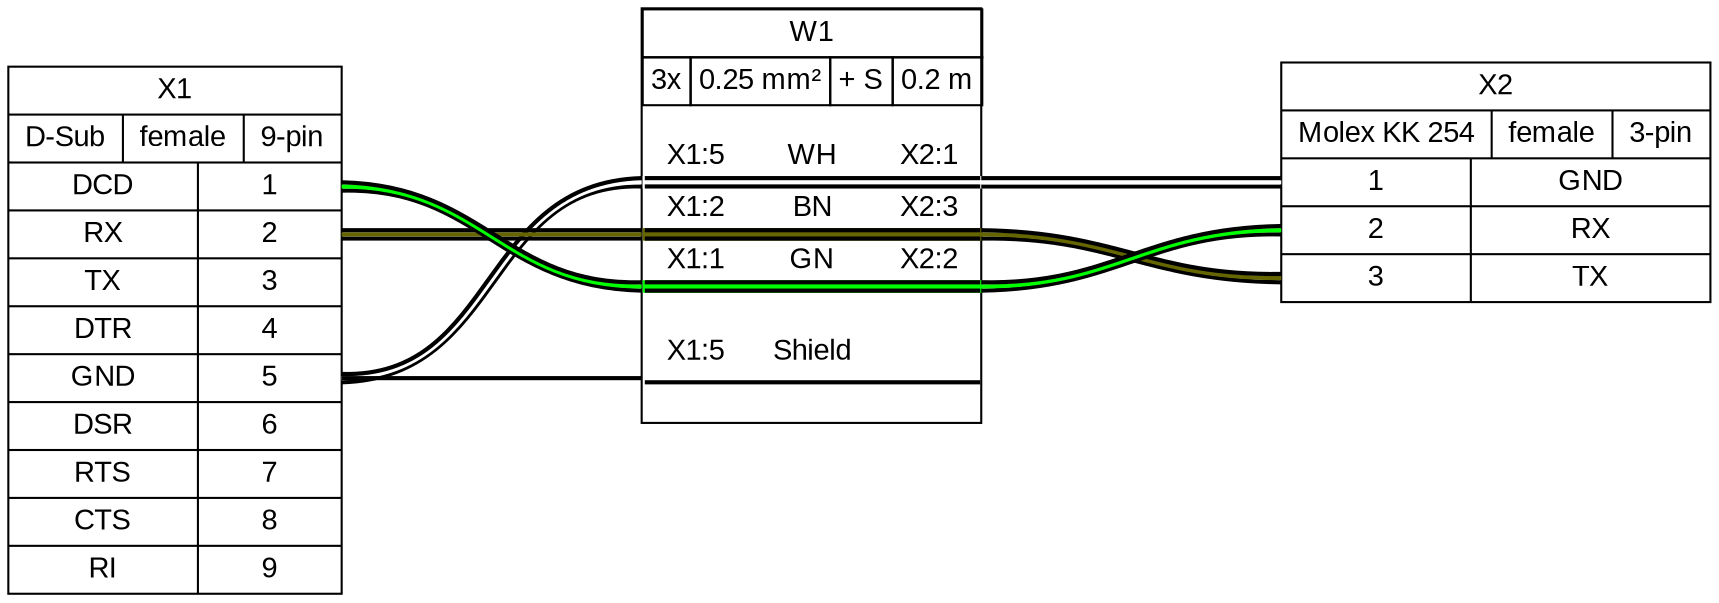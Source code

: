 graph {
// Graph generated by WireViz
// https://github.com/formatc1702/WireViz
	graph [bgcolor=white fontname=arial nodesep=0.33 rankdir=LR ranksep=2]
	node [fillcolor=white fontname=arial shape=record style=filled]
	edge [fontname=arial style=bold]
	X1 [label="X1|{D-Sub|female|9-pin}|{{DCD|RX|TX|DTR|GND|DSR|RTS|CTS|RI}|{<p1r>1|<p2r>2|<p3r>3|<p4r>4|<p5r>5|<p6r>6|<p7r>7|<p8r>8|<p9r>9}}"]
	X2 [label="X2|{Molex KK 254|female|3-pin}|{{<p1l>1|<p2l>2|<p3l>3}|{GND|RX|TX}}"]
	edge [color="#000000:#ffffff:#000000"]
	X1:p5r:e -- W1:w1:w
	W1:w1:e -- X2:p1l:w
	edge [color="#000000:#666600:#000000"]
	X1:p2r:e -- W1:w2:w
	W1:w2:e -- X2:p3l:w
	edge [color="#000000:#00ff00:#000000"]
	X1:p1r:e -- W1:w3:w
	W1:w3:e -- X2:p2l:w
	edge [color="#000000"]
	X1:p5r:e -- W1:ws:w
	W1 [label=<<table border="0" cellspacing="0" cellpadding="0"><tr><td><table border="0" cellspacing="0" cellpadding="3" cellborder="1"><tr><td colspan="4">W1</td></tr><tr><td>3x</td><td>0.25 mm²</td><td>+ S</td><td>0.2 m</td></tr></table></td></tr><tr><td>&nbsp;</td></tr><tr><td><table border="0" cellspacing="0" cellborder="0"><tr><td>X1:5</td><td>WH</td><td>X2:1</td></tr><tr><td colspan="3" cellpadding="0" height="6" bgcolor="#ffffff" border="2" sides="tb" port="w1"></td></tr><tr><td>X1:2</td><td>BN</td><td>X2:3</td></tr><tr><td colspan="3" cellpadding="0" height="6" bgcolor="#666600" border="2" sides="tb" port="w2"></td></tr><tr><td>X1:1</td><td>GN</td><td>X2:2</td></tr><tr><td colspan="3" cellpadding="0" height="6" bgcolor="#00ff00" border="2" sides="tb" port="w3"></td></tr><tr><td>&nbsp;</td></tr><tr><td>X1:5</td><td>Shield</td><td><!-- s_out --></td></tr><tr><td colspan="3" cellpadding="0" height="6" border="2" sides="b" port="ws"></td></tr><tr><td>&nbsp;</td></tr></table></td></tr></table>> fillcolor=white margin=0 shape=box style=""]
}
